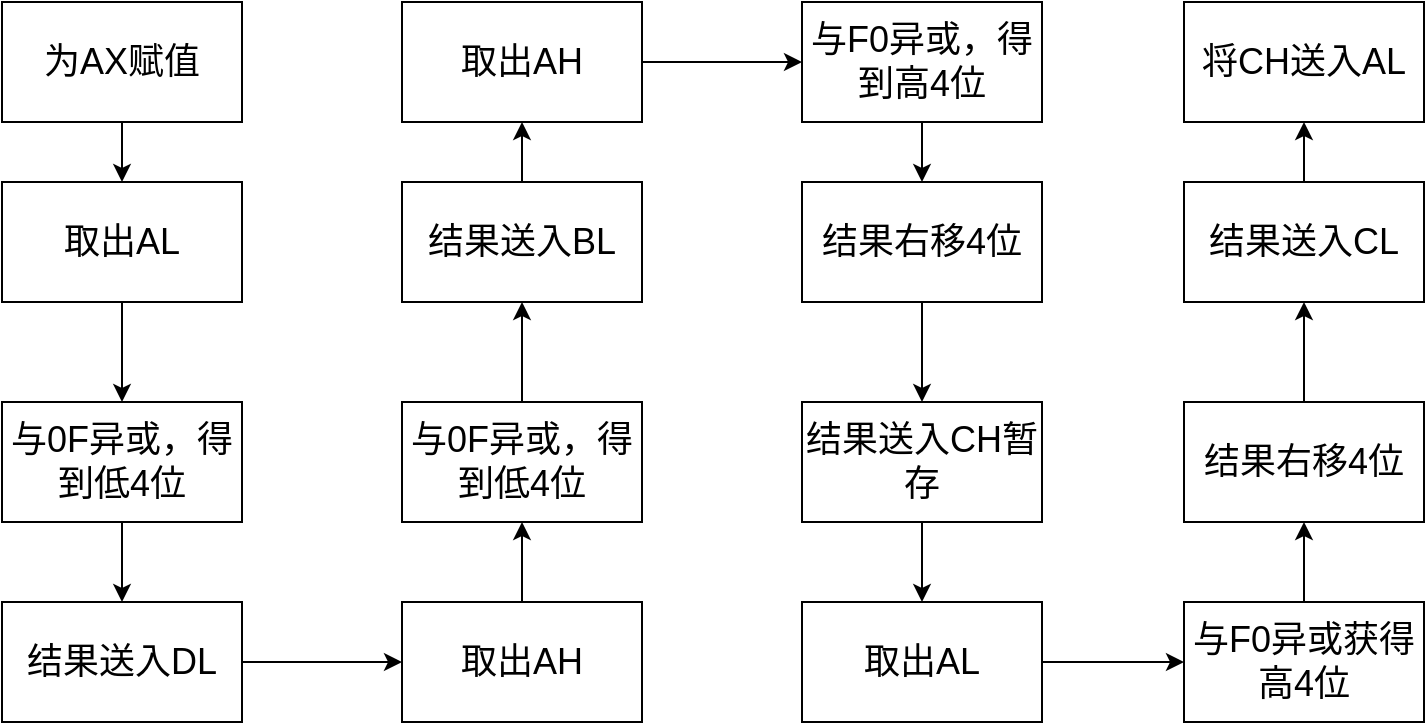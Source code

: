 <mxfile version="13.3.9" type="device"><diagram id="t8w_75maZ0aEOIzlZ1K6" name="第 1 页"><mxGraphModel dx="1278" dy="599" grid="1" gridSize="10" guides="1" tooltips="1" connect="1" arrows="1" fold="1" page="1" pageScale="1" pageWidth="827" pageHeight="1169" math="0" shadow="0"><root><mxCell id="0"/><mxCell id="1" parent="0"/><mxCell id="lKNSoYRVaLX4F6GXiq0I-8" value="" style="edgeStyle=orthogonalEdgeStyle;rounded=0;orthogonalLoop=1;jettySize=auto;html=1;" edge="1" parent="1" source="lKNSoYRVaLX4F6GXiq0I-6" target="lKNSoYRVaLX4F6GXiq0I-7"><mxGeometry relative="1" as="geometry"/></mxCell><mxCell id="lKNSoYRVaLX4F6GXiq0I-6" value="&lt;font style=&quot;font-size: 18px&quot;&gt;取出AL&lt;/font&gt;" style="rounded=0;whiteSpace=wrap;html=1;" vertex="1" parent="1"><mxGeometry x="69" y="160" width="120" height="60" as="geometry"/></mxCell><mxCell id="lKNSoYRVaLX4F6GXiq0I-10" value="" style="edgeStyle=orthogonalEdgeStyle;rounded=0;orthogonalLoop=1;jettySize=auto;html=1;" edge="1" parent="1" source="lKNSoYRVaLX4F6GXiq0I-7" target="lKNSoYRVaLX4F6GXiq0I-9"><mxGeometry relative="1" as="geometry"/></mxCell><mxCell id="lKNSoYRVaLX4F6GXiq0I-7" value="&lt;span style=&quot;font-size: 18px&quot;&gt;与0F异或，得到低4位&lt;/span&gt;" style="rounded=0;whiteSpace=wrap;html=1;" vertex="1" parent="1"><mxGeometry x="69" y="270" width="120" height="60" as="geometry"/></mxCell><mxCell id="lKNSoYRVaLX4F6GXiq0I-12" value="" style="edgeStyle=orthogonalEdgeStyle;rounded=0;orthogonalLoop=1;jettySize=auto;html=1;" edge="1" parent="1" source="lKNSoYRVaLX4F6GXiq0I-9" target="lKNSoYRVaLX4F6GXiq0I-11"><mxGeometry relative="1" as="geometry"/></mxCell><mxCell id="lKNSoYRVaLX4F6GXiq0I-9" value="&lt;span style=&quot;font-size: 18px&quot;&gt;结果送入DL&lt;/span&gt;" style="rounded=0;whiteSpace=wrap;html=1;" vertex="1" parent="1"><mxGeometry x="69" y="370" width="120" height="60" as="geometry"/></mxCell><mxCell id="lKNSoYRVaLX4F6GXiq0I-14" value="" style="edgeStyle=orthogonalEdgeStyle;rounded=0;orthogonalLoop=1;jettySize=auto;html=1;" edge="1" parent="1" source="lKNSoYRVaLX4F6GXiq0I-11" target="lKNSoYRVaLX4F6GXiq0I-13"><mxGeometry relative="1" as="geometry"/></mxCell><mxCell id="lKNSoYRVaLX4F6GXiq0I-11" value="&lt;span style=&quot;font-size: 18px&quot;&gt;取出AH&lt;/span&gt;" style="rounded=0;whiteSpace=wrap;html=1;" vertex="1" parent="1"><mxGeometry x="269" y="370" width="120" height="60" as="geometry"/></mxCell><mxCell id="lKNSoYRVaLX4F6GXiq0I-16" value="" style="edgeStyle=orthogonalEdgeStyle;rounded=0;orthogonalLoop=1;jettySize=auto;html=1;" edge="1" parent="1" source="lKNSoYRVaLX4F6GXiq0I-13" target="lKNSoYRVaLX4F6GXiq0I-15"><mxGeometry relative="1" as="geometry"/></mxCell><mxCell id="lKNSoYRVaLX4F6GXiq0I-13" value="&lt;span style=&quot;font-size: 18px&quot;&gt;与0F异或，得到低4位&lt;/span&gt;" style="rounded=0;whiteSpace=wrap;html=1;" vertex="1" parent="1"><mxGeometry x="269" y="270" width="120" height="60" as="geometry"/></mxCell><mxCell id="lKNSoYRVaLX4F6GXiq0I-18" value="" style="edgeStyle=orthogonalEdgeStyle;rounded=0;orthogonalLoop=1;jettySize=auto;html=1;" edge="1" parent="1" source="lKNSoYRVaLX4F6GXiq0I-15" target="lKNSoYRVaLX4F6GXiq0I-17"><mxGeometry relative="1" as="geometry"/></mxCell><mxCell id="lKNSoYRVaLX4F6GXiq0I-15" value="&lt;span style=&quot;font-size: 18px&quot;&gt;结果送入BL&lt;/span&gt;" style="rounded=0;whiteSpace=wrap;html=1;" vertex="1" parent="1"><mxGeometry x="269" y="160" width="120" height="60" as="geometry"/></mxCell><mxCell id="lKNSoYRVaLX4F6GXiq0I-20" value="" style="edgeStyle=orthogonalEdgeStyle;rounded=0;orthogonalLoop=1;jettySize=auto;html=1;" edge="1" parent="1" source="lKNSoYRVaLX4F6GXiq0I-17" target="lKNSoYRVaLX4F6GXiq0I-19"><mxGeometry relative="1" as="geometry"/></mxCell><mxCell id="lKNSoYRVaLX4F6GXiq0I-17" value="&lt;span style=&quot;font-size: 18px&quot;&gt;取出AH&lt;/span&gt;" style="rounded=0;whiteSpace=wrap;html=1;" vertex="1" parent="1"><mxGeometry x="269" y="70" width="120" height="60" as="geometry"/></mxCell><mxCell id="lKNSoYRVaLX4F6GXiq0I-22" value="" style="edgeStyle=orthogonalEdgeStyle;rounded=0;orthogonalLoop=1;jettySize=auto;html=1;" edge="1" parent="1" source="lKNSoYRVaLX4F6GXiq0I-19" target="lKNSoYRVaLX4F6GXiq0I-21"><mxGeometry relative="1" as="geometry"/></mxCell><mxCell id="lKNSoYRVaLX4F6GXiq0I-19" value="&lt;span style=&quot;font-size: 18px&quot;&gt;与F0异或，得到高4位&lt;/span&gt;" style="rounded=0;whiteSpace=wrap;html=1;" vertex="1" parent="1"><mxGeometry x="469" y="70" width="120" height="60" as="geometry"/></mxCell><mxCell id="lKNSoYRVaLX4F6GXiq0I-24" value="" style="edgeStyle=orthogonalEdgeStyle;rounded=0;orthogonalLoop=1;jettySize=auto;html=1;" edge="1" parent="1" source="lKNSoYRVaLX4F6GXiq0I-21" target="lKNSoYRVaLX4F6GXiq0I-23"><mxGeometry relative="1" as="geometry"/></mxCell><mxCell id="lKNSoYRVaLX4F6GXiq0I-21" value="&lt;span style=&quot;font-size: 18px&quot;&gt;结果右移4位&lt;/span&gt;" style="rounded=0;whiteSpace=wrap;html=1;" vertex="1" parent="1"><mxGeometry x="469" y="160" width="120" height="60" as="geometry"/></mxCell><mxCell id="lKNSoYRVaLX4F6GXiq0I-26" value="" style="edgeStyle=orthogonalEdgeStyle;rounded=0;orthogonalLoop=1;jettySize=auto;html=1;" edge="1" parent="1" source="lKNSoYRVaLX4F6GXiq0I-23" target="lKNSoYRVaLX4F6GXiq0I-25"><mxGeometry relative="1" as="geometry"/></mxCell><mxCell id="lKNSoYRVaLX4F6GXiq0I-23" value="&lt;span style=&quot;font-size: 18px&quot;&gt;结果送入CH暂存&lt;/span&gt;" style="rounded=0;whiteSpace=wrap;html=1;" vertex="1" parent="1"><mxGeometry x="469" y="270" width="120" height="60" as="geometry"/></mxCell><mxCell id="lKNSoYRVaLX4F6GXiq0I-28" value="" style="edgeStyle=orthogonalEdgeStyle;rounded=0;orthogonalLoop=1;jettySize=auto;html=1;" edge="1" parent="1" source="lKNSoYRVaLX4F6GXiq0I-25" target="lKNSoYRVaLX4F6GXiq0I-27"><mxGeometry relative="1" as="geometry"/></mxCell><mxCell id="lKNSoYRVaLX4F6GXiq0I-25" value="&lt;span style=&quot;font-size: 18px&quot;&gt;取出AL&lt;/span&gt;" style="rounded=0;whiteSpace=wrap;html=1;" vertex="1" parent="1"><mxGeometry x="469" y="370" width="120" height="60" as="geometry"/></mxCell><mxCell id="lKNSoYRVaLX4F6GXiq0I-30" value="" style="edgeStyle=orthogonalEdgeStyle;rounded=0;orthogonalLoop=1;jettySize=auto;html=1;" edge="1" parent="1" source="lKNSoYRVaLX4F6GXiq0I-27" target="lKNSoYRVaLX4F6GXiq0I-29"><mxGeometry relative="1" as="geometry"/></mxCell><mxCell id="lKNSoYRVaLX4F6GXiq0I-27" value="&lt;span style=&quot;font-size: 18px&quot;&gt;与F0异或获得高4位&lt;/span&gt;" style="rounded=0;whiteSpace=wrap;html=1;" vertex="1" parent="1"><mxGeometry x="660" y="370" width="120" height="60" as="geometry"/></mxCell><mxCell id="lKNSoYRVaLX4F6GXiq0I-35" value="" style="edgeStyle=orthogonalEdgeStyle;rounded=0;orthogonalLoop=1;jettySize=auto;html=1;" edge="1" parent="1" source="lKNSoYRVaLX4F6GXiq0I-29" target="lKNSoYRVaLX4F6GXiq0I-33"><mxGeometry relative="1" as="geometry"/></mxCell><mxCell id="lKNSoYRVaLX4F6GXiq0I-29" value="&lt;span style=&quot;font-size: 18px&quot;&gt;结果右移4位&lt;/span&gt;" style="rounded=0;whiteSpace=wrap;html=1;" vertex="1" parent="1"><mxGeometry x="660" y="270" width="120" height="60" as="geometry"/></mxCell><mxCell id="lKNSoYRVaLX4F6GXiq0I-31" value="&lt;span style=&quot;font-size: 18px&quot;&gt;将CH送入AL&lt;/span&gt;" style="rounded=0;whiteSpace=wrap;html=1;" vertex="1" parent="1"><mxGeometry x="660" y="70" width="120" height="60" as="geometry"/></mxCell><mxCell id="lKNSoYRVaLX4F6GXiq0I-34" value="" style="edgeStyle=orthogonalEdgeStyle;rounded=0;orthogonalLoop=1;jettySize=auto;html=1;" edge="1" parent="1" source="lKNSoYRVaLX4F6GXiq0I-33" target="lKNSoYRVaLX4F6GXiq0I-31"><mxGeometry relative="1" as="geometry"/></mxCell><mxCell id="lKNSoYRVaLX4F6GXiq0I-33" value="&lt;span style=&quot;font-size: 18px&quot;&gt;结果送入CL&lt;/span&gt;" style="rounded=0;whiteSpace=wrap;html=1;" vertex="1" parent="1"><mxGeometry x="660" y="160" width="120" height="60" as="geometry"/></mxCell><mxCell id="lKNSoYRVaLX4F6GXiq0I-38" value="" style="edgeStyle=orthogonalEdgeStyle;rounded=0;orthogonalLoop=1;jettySize=auto;html=1;" edge="1" parent="1" source="lKNSoYRVaLX4F6GXiq0I-36" target="lKNSoYRVaLX4F6GXiq0I-6"><mxGeometry relative="1" as="geometry"/></mxCell><mxCell id="lKNSoYRVaLX4F6GXiq0I-36" value="&lt;font style=&quot;font-size: 18px&quot;&gt;为AX赋值&lt;/font&gt;" style="rounded=0;whiteSpace=wrap;html=1;" vertex="1" parent="1"><mxGeometry x="69" y="70" width="120" height="60" as="geometry"/></mxCell></root></mxGraphModel></diagram></mxfile>